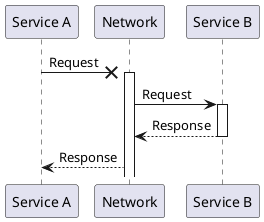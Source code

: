 @startuml

participant "Service A" as A
participant "Network" as N
participant "Service B" as B

A ->x N: Request
activate N
N -> B: Request
activate B
N <-- B: Response
deactivate B
A <-- N: Response
deactivate A

@enduml